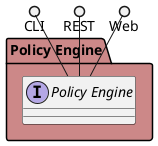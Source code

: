 @startuml



package "Policy Engine" #cc8888 {

    interface "Policy Engine" as i {
    
    }
}

CLI ()-- i
REST ()-- i
Web ()-- i

package "Policy Engine" #cc8888 {
    
}



@enduml

